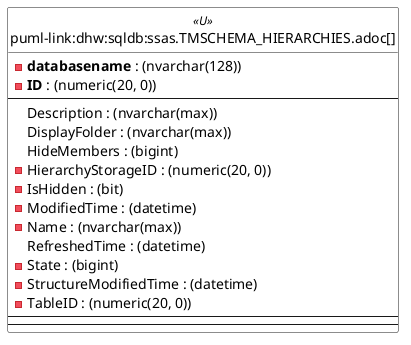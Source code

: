 @startuml
left to right direction
'top to bottom direction
hide circle
'avoide "." issues:
set namespaceSeparator none


skinparam class {
  BackgroundColor White
  BackgroundColor<<FN>> Yellow
  BackgroundColor<<FS>> Yellow
  BackgroundColor<<FT>> LightGray
  BackgroundColor<<IF>> Yellow
  BackgroundColor<<IS>> Yellow
  BackgroundColor<<P>> Aqua
  BackgroundColor<<PC>> Aqua
  BackgroundColor<<SN>> Yellow
  BackgroundColor<<SO>> SlateBlue
  BackgroundColor<<TF>> LightGray
  BackgroundColor<<TR>> Tomato
  BackgroundColor<<U>> White
  BackgroundColor<<V>> WhiteSmoke
  BackgroundColor<<X>> Aqua
  BackgroundColor<<external>> AliceBlue
}


entity "puml-link:dhw:sqldb:ssas.TMSCHEMA_HIERARCHIES.adoc[]" as ssas.TMSCHEMA_HIERARCHIES << U >> {
  - **databasename** : (nvarchar(128))
  - **ID** : (numeric(20, 0))
  --
  Description : (nvarchar(max))
  DisplayFolder : (nvarchar(max))
  HideMembers : (bigint)
  - HierarchyStorageID : (numeric(20, 0))
  - IsHidden : (bit)
  - ModifiedTime : (datetime)
  - Name : (nvarchar(max))
  RefreshedTime : (datetime)
  - State : (bigint)
  - StructureModifiedTime : (datetime)
  - TableID : (numeric(20, 0))
  --
  --
}



@enduml

